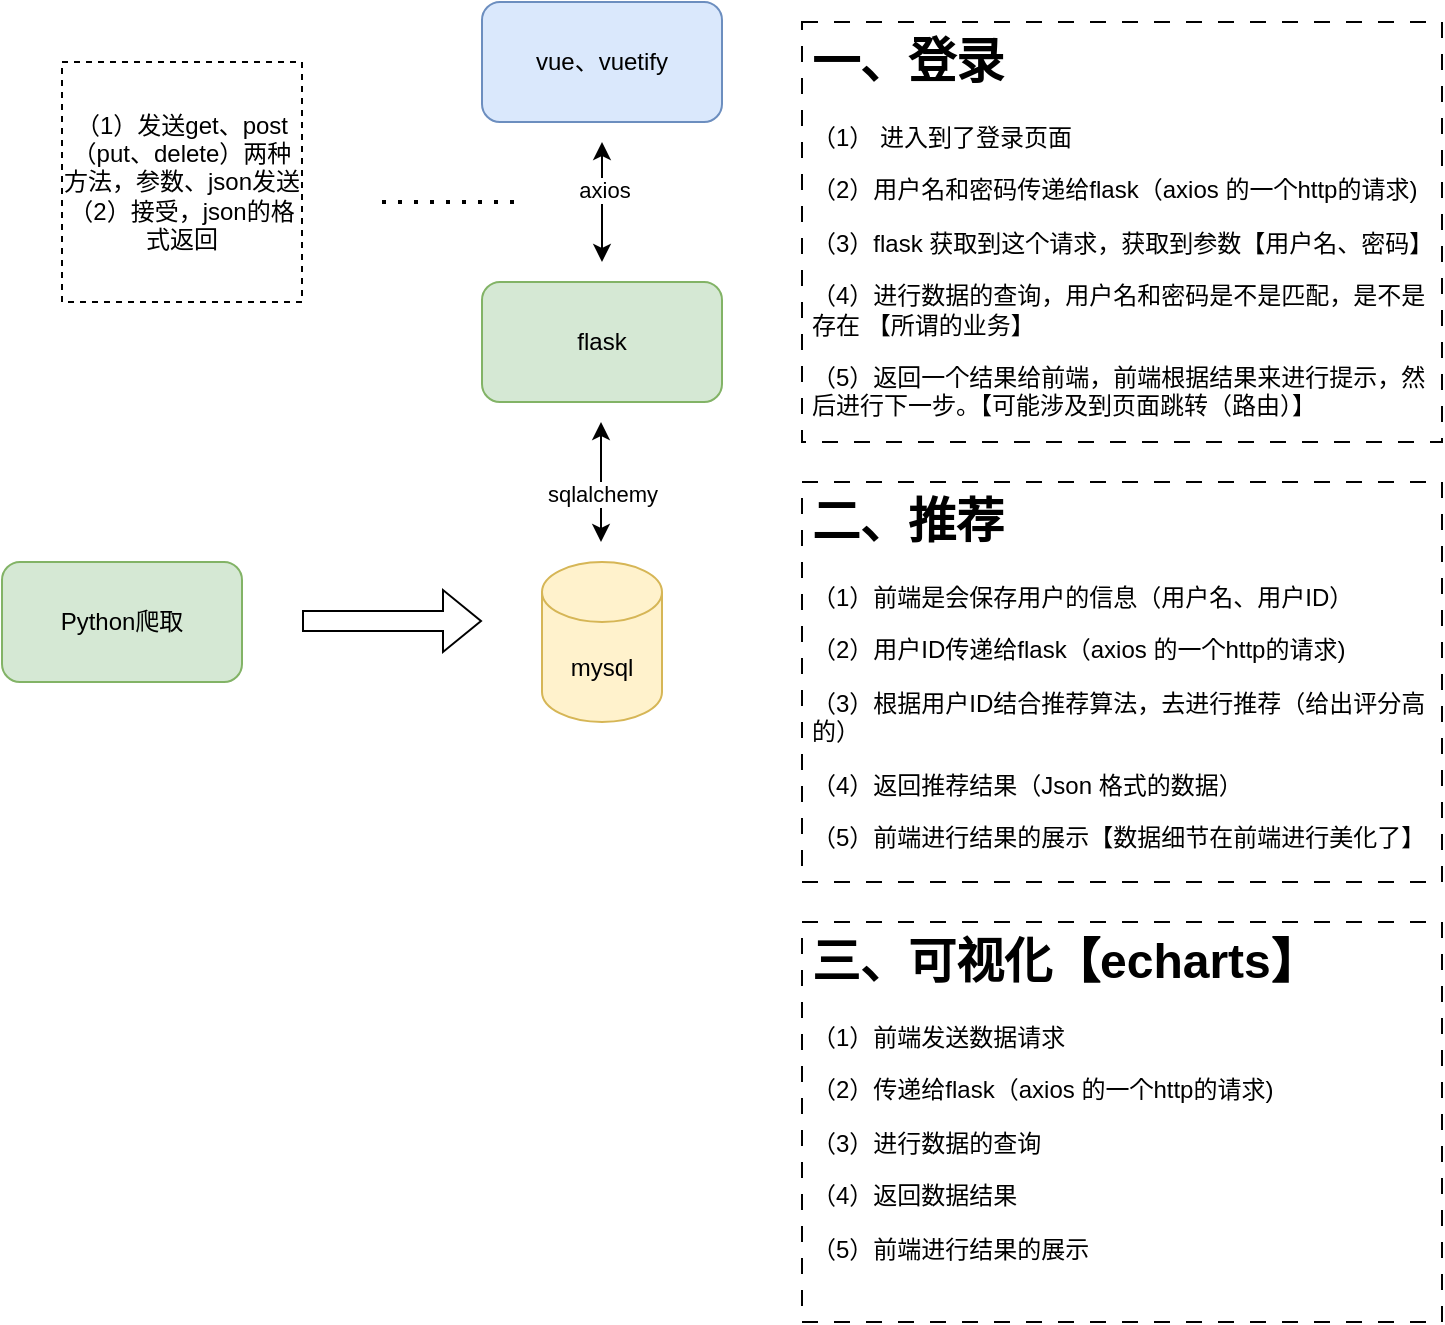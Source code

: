 <mxfile version="23.1.0" type="github">
  <diagram name="第 1 页" id="SWAsnjmx8WbGRcp9eEij">
    <mxGraphModel dx="984" dy="659" grid="1" gridSize="10" guides="1" tooltips="1" connect="1" arrows="1" fold="1" page="1" pageScale="1" pageWidth="827" pageHeight="1169" math="0" shadow="0">
      <root>
        <mxCell id="0" />
        <mxCell id="1" parent="0" />
        <mxCell id="9d2OV416o8DgazWTX3bJ-1" value="vue、vuetify" style="rounded=1;whiteSpace=wrap;html=1;fillColor=#dae8fc;strokeColor=#6c8ebf;" vertex="1" parent="1">
          <mxGeometry x="380" y="70" width="120" height="60" as="geometry" />
        </mxCell>
        <mxCell id="9d2OV416o8DgazWTX3bJ-2" value="flask" style="rounded=1;whiteSpace=wrap;html=1;fillColor=#d5e8d4;strokeColor=#82b366;" vertex="1" parent="1">
          <mxGeometry x="380" y="210" width="120" height="60" as="geometry" />
        </mxCell>
        <mxCell id="9d2OV416o8DgazWTX3bJ-3" value="mysql" style="shape=cylinder3;whiteSpace=wrap;html=1;boundedLbl=1;backgroundOutline=1;size=15;fillColor=#fff2cc;strokeColor=#d6b656;" vertex="1" parent="1">
          <mxGeometry x="410" y="350" width="60" height="80" as="geometry" />
        </mxCell>
        <mxCell id="9d2OV416o8DgazWTX3bJ-4" value="Python爬取" style="rounded=1;whiteSpace=wrap;html=1;fillColor=#d5e8d4;strokeColor=#82b366;" vertex="1" parent="1">
          <mxGeometry x="140" y="350" width="120" height="60" as="geometry" />
        </mxCell>
        <mxCell id="9d2OV416o8DgazWTX3bJ-5" value="" style="shape=flexArrow;endArrow=classic;html=1;rounded=0;" edge="1" parent="1">
          <mxGeometry width="50" height="50" relative="1" as="geometry">
            <mxPoint x="290" y="379.5" as="sourcePoint" />
            <mxPoint x="380" y="379.5" as="targetPoint" />
          </mxGeometry>
        </mxCell>
        <mxCell id="9d2OV416o8DgazWTX3bJ-6" value="" style="endArrow=classic;startArrow=classic;html=1;rounded=0;" edge="1" parent="1">
          <mxGeometry width="50" height="50" relative="1" as="geometry">
            <mxPoint x="439.5" y="340" as="sourcePoint" />
            <mxPoint x="439.5" y="280" as="targetPoint" />
          </mxGeometry>
        </mxCell>
        <mxCell id="9d2OV416o8DgazWTX3bJ-10" value="sqlalchemy" style="edgeLabel;html=1;align=center;verticalAlign=middle;resizable=0;points=[];" vertex="1" connectable="0" parent="9d2OV416o8DgazWTX3bJ-6">
          <mxGeometry x="-0.15" y="1" relative="1" as="geometry">
            <mxPoint x="1" y="1" as="offset" />
          </mxGeometry>
        </mxCell>
        <mxCell id="9d2OV416o8DgazWTX3bJ-7" value="" style="endArrow=classic;startArrow=classic;html=1;rounded=0;" edge="1" parent="1">
          <mxGeometry width="50" height="50" relative="1" as="geometry">
            <mxPoint x="440" y="200" as="sourcePoint" />
            <mxPoint x="440" y="140" as="targetPoint" />
          </mxGeometry>
        </mxCell>
        <mxCell id="9d2OV416o8DgazWTX3bJ-9" value="axios" style="edgeLabel;html=1;align=center;verticalAlign=middle;resizable=0;points=[];" vertex="1" connectable="0" parent="9d2OV416o8DgazWTX3bJ-7">
          <mxGeometry x="0.2" y="-1" relative="1" as="geometry">
            <mxPoint as="offset" />
          </mxGeometry>
        </mxCell>
        <mxCell id="9d2OV416o8DgazWTX3bJ-8" value="&lt;h1&gt;一、登录&lt;/h1&gt;&lt;p&gt;（1） 进入到了登录页面&lt;/p&gt;&lt;p&gt;（2）用户名和密码传递给flask（axios 的一个http的请求)&lt;/p&gt;&lt;p&gt;（3）flask 获取到这个请求，获取到参数【用户名、密码】&lt;/p&gt;&lt;p&gt;（4）进行数据的查询，用户名和密码是不是匹配，是不是存在 【所谓的业务】&amp;nbsp;&lt;/p&gt;&lt;p&gt;（5）返回一个结果给前端，前端根据结果来进行提示，然后进行下一步。【可能涉及到页面跳转（路由）】&lt;/p&gt;" style="text;html=1;strokeColor=default;fillColor=none;spacing=5;spacingTop=-20;whiteSpace=wrap;overflow=hidden;rounded=0;dashed=1;dashPattern=8 8;" vertex="1" parent="1">
          <mxGeometry x="540" y="80" width="320" height="210" as="geometry" />
        </mxCell>
        <mxCell id="9d2OV416o8DgazWTX3bJ-11" value="" style="endArrow=none;dashed=1;html=1;dashPattern=1 3;strokeWidth=2;rounded=0;" edge="1" parent="1">
          <mxGeometry width="50" height="50" relative="1" as="geometry">
            <mxPoint x="330" y="170" as="sourcePoint" />
            <mxPoint x="400" y="170" as="targetPoint" />
          </mxGeometry>
        </mxCell>
        <mxCell id="9d2OV416o8DgazWTX3bJ-12" value="（1）发送get、post（put、delete）两种方法，参数、json发送&lt;br&gt;（2）接受，json的格式返回" style="rounded=0;whiteSpace=wrap;html=1;dashed=1;" vertex="1" parent="1">
          <mxGeometry x="170" y="100" width="120" height="120" as="geometry" />
        </mxCell>
        <mxCell id="9d2OV416o8DgazWTX3bJ-13" value="&lt;h1&gt;二、推荐&lt;/h1&gt;&lt;p&gt;（1）前端是会保存用户的信息（用户名、用户ID）&lt;/p&gt;&lt;p&gt;（2）用户ID传递给flask（axios 的一个http的请求)&lt;/p&gt;&lt;p&gt;（3）根据用户ID结合推荐算法，去进行推荐（给出评分高的）&lt;/p&gt;&lt;p&gt;（4）返回推荐结果（Json 格式的数据）&lt;/p&gt;&lt;p&gt;（5）前端进行结果的展示【数据细节在前端进行美化了】&lt;/p&gt;" style="text;html=1;strokeColor=default;fillColor=none;spacing=5;spacingTop=-20;whiteSpace=wrap;overflow=hidden;rounded=0;dashed=1;dashPattern=8 8;" vertex="1" parent="1">
          <mxGeometry x="540" y="310" width="320" height="200" as="geometry" />
        </mxCell>
        <mxCell id="9d2OV416o8DgazWTX3bJ-14" value="&lt;h1&gt;三、可视化【echarts】&lt;/h1&gt;&lt;p&gt;（1）前端发送数据请求&lt;/p&gt;&lt;p&gt;（2）传递给flask（axios 的一个http的请求)&lt;/p&gt;&lt;p&gt;（3）进行数据的查询&lt;/p&gt;&lt;p&gt;（4）返回数据结果&lt;/p&gt;&lt;p&gt;（5）前端进行结果的展示&lt;/p&gt;" style="text;html=1;strokeColor=default;fillColor=none;spacing=5;spacingTop=-20;whiteSpace=wrap;overflow=hidden;rounded=0;dashed=1;dashPattern=8 8;" vertex="1" parent="1">
          <mxGeometry x="540" y="530" width="320" height="200" as="geometry" />
        </mxCell>
      </root>
    </mxGraphModel>
  </diagram>
</mxfile>
